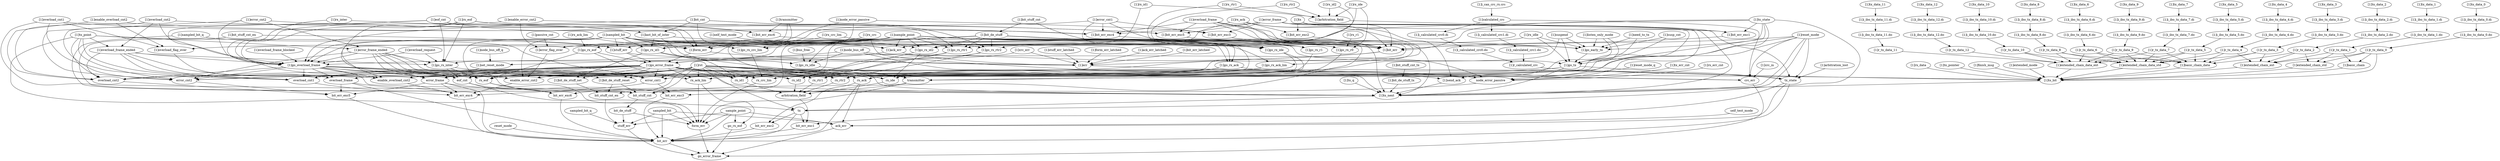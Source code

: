 strict digraph "" {
	rx_eof	 [complexity=26,
		importance=0.016766539336,
		rank=0.00064486689754];
	form_err	 [complexity=7,
		importance=0.00566794568782,
		rank=0.000809706526832];
	rx_eof -> form_err;
	bit_err_exc6	 [complexity=22,
		importance=0.0147061983273,
		rank=0.000668463560331];
	rx_eof -> bit_err_exc6;
	"[1]i_calculated_crc1.di"	 [complexity=56,
		importance=1.17245333104,
		rank=0.0209366666257];
	"[1]i_calculated_crc1.do"	 [complexity=40,
		importance=0.14630031273,
		rank=0.00365750781826];
	"[1]i_calculated_crc1.di" -> "[1]i_calculated_crc1.do";
	"[1]go_rx_ack"	 [complexity=26,
		importance=0.0189234748656,
		rank=0.000727825956368];
	rx_crc_lim	 [complexity=21,
		importance=0.00771065817894,
		rank=0.000367174198997];
	"[1]go_rx_ack" -> rx_crc_lim;
	crc_err	 [complexity=7,
		importance=0.00605852768152,
		rank=0.000865503954503];
	"[1]go_rx_ack" -> crc_err;
	"[1]bit_de_stuff_reset"	 [complexity=16,
		importance=0.0502115961368,
		rank=0.00313822475855];
	"[1]go_rx_ack" -> "[1]bit_de_stuff_reset";
	rx_ack	 [complexity=25,
		importance=0.0170895898822,
		rank=0.000683583595286];
	"[1]go_rx_ack" -> rx_ack;
	"[1]bit_err_exc4"	 [complexity=50,
		importance=0.0319357772952,
		rank=0.000638715545905];
	"[1]bit_err"	 [complexity=35,
		importance=0.029585834135,
		rank=0.000845309546714];
	"[1]bit_err_exc4" -> "[1]bit_err";
	"[1]bus_free"	 [complexity=36,
		importance=0.022640153146,
		rank=0.000628893142944];
	"[1]go_rx_idle"	 [complexity=30,
		importance=0.0196306220199,
		rank=0.00065435406733];
	"[1]bus_free" -> "[1]go_rx_idle";
	"[1]bit_err_exc6"	 [complexity=50,
		importance=0.0316180951618,
		rank=0.000632361903237];
	"[1]bit_err_exc6" -> "[1]bit_err";
	"[1]bit_err_exc1"	 [complexity=50,
		importance=0.0323036389731,
		rank=0.000646072779462];
	"[1]bit_err_exc1" -> "[1]bit_err";
	"[1]bit_err_exc2"	 [complexity=50,
		importance=0.0320029713893,
		rank=0.000640059427785];
	"[1]bit_err_exc2" -> "[1]bit_err";
	"[1]bit_err_exc3"	 [complexity=50,
		importance=0.0314889928517,
		rank=0.000629779857035];
	"[1]bit_err_exc3" -> "[1]bit_err";
	"[1]overload_cnt1"	 [complexity=57,
		importance=0.0342425131791,
		rank=0.000600745845248];
	"[1]overload_cnt1" -> "[1]bit_err_exc4";
	"[1]tx_next"	 [complexity=29,
		importance=0.0463326436258,
		rank=0.00159767736641];
	"[1]overload_cnt1" -> "[1]tx_next";
	"[1]overload_flag_over"	 [complexity=32,
		importance=0.0200527277089,
		rank=0.000626647740903];
	"[1]overload_cnt1" -> "[1]overload_flag_over";
	overload_cnt1	 [complexity=29,
		importance=0.0173306163445,
		rank=0.000597607460157];
	"[1]overload_cnt1" -> overload_cnt1;
	"[1]overload_cnt2"	 [complexity=55,
		importance=0.0344510563089,
		rank=0.000626382841979];
	"[1]go_overload_frame"	 [complexity=30,
		importance=0.0385272508478,
		rank=0.00128424169493];
	"[1]overload_cnt2" -> "[1]go_overload_frame";
	"[1]overload_frame_ended"	 [complexity=48,
		importance=0.0404897751938,
		rank=0.000843536983205];
	"[1]overload_cnt2" -> "[1]overload_frame_ended";
	"[1]bit_err_exc5"	 [complexity=50,
		importance=0.0318642588431,
		rank=0.000637285176861];
	"[1]overload_cnt2" -> "[1]bit_err_exc5";
	overload_cnt2	 [complexity=27,
		importance=0.0175391594743,
		rank=0.000649598499048];
	"[1]overload_cnt2" -> overload_cnt2;
	rx_crc_lim -> form_err;
	"[1]rx_crc"	 [complexity=36,
		importance=0.490449256656,
		rank=0.0136235904627];
	"[1]go_rx_crc_lim"	 [complexity=22,
		importance=0.00960876524255,
		rank=0.00043676205648];
	"[1]rx_crc" -> "[1]go_rx_crc_lim";
	"[1]tx_bit"	 [complexity=34,
		importance=0.0697568643743,
		rank=0.0020516724816];
	"[1]rx_crc" -> "[1]tx_bit";
	bit_stuff_cnt_en	 [complexity=13,
		importance=0.00769323214412,
		rank=0.000591787088009];
	stuff_err	 [complexity=7,
		importance=0.00517755341748,
		rank=0.000739650488211];
	bit_stuff_cnt_en -> stuff_err;
	"[1]i_can_crc_rx.crc"	 [complexity=56,
		importance=1.18281260467,
		rank=0.0211216536549];
	"[1]calculated_crc"	 [complexity=56,
		importance=1.17528590037,
		rank=0.0209872482208];
	"[1]i_can_crc_rx.crc" -> "[1]calculated_crc";
	"[1]go_overload_frame" -> rx_eof;
	enable_overload_cnt2	 [complexity=29,
		importance=0.0180191341954,
		rank=0.000621349455015];
	"[1]go_overload_frame" -> enable_overload_cnt2;
	eof_cnt	 [complexity=26,
		importance=0.0170010209061,
		rank=0.000653885419467];
	"[1]go_overload_frame" -> eof_cnt;
	error_cnt1	 [complexity=29,
		importance=0.0170812967775,
		rank=0.000589010233705];
	"[1]go_overload_frame" -> error_cnt1;
	"[1]go_overload_frame" -> "[1]tx_next";
	error_cnt2	 [complexity=27,
		importance=0.0172391960342,
		rank=0.000638488742008];
	"[1]go_overload_frame" -> error_cnt2;
	overload_frame	 [complexity=27,
		importance=0.0168044523498,
		rank=0.000622387124067];
	"[1]go_overload_frame" -> overload_frame;
	enable_error_cnt2	 [complexity=29,
		importance=0.0171421655942,
		rank=0.000591109158421];
	"[1]go_overload_frame" -> enable_error_cnt2;
	error_frame	 [complexity=27,
		importance=0.0169118968346,
		rank=0.000626366549428];
	"[1]go_overload_frame" -> error_frame;
	"[1]go_overload_frame" -> "[1]bit_de_stuff_reset";
	"[1]go_overload_frame" -> overload_cnt2;
	"[1]go_overload_frame" -> overload_cnt1;
	"[1]tx_data_5"	 [complexity=62,
		importance=0.651972157937,
		rank=0.0105156799667];
	"[1]i_ibo_tx_data_5.di"	 [complexity=62,
		importance=0.65039369434,
		rank=0.0104902208765];
	"[1]tx_data_5" -> "[1]i_ibo_tx_data_5.di";
	"[1]bit_de_stuff_set"	 [complexity=14,
		importance=0.0170452754899,
		rank=0.00121751967785];
	"[1]bit_de_stuff_set" -> bit_stuff_cnt_en;
	"[1]tx_data_7"	 [complexity=62,
		importance=0.651972157937,
		rank=0.0105156799667];
	"[1]i_ibo_tx_data_7.di"	 [complexity=62,
		importance=0.65039369434,
		rank=0.0104902208765];
	"[1]tx_data_7" -> "[1]i_ibo_tx_data_7.di";
	"[1]rx_ack_lim"	 [complexity=49,
		importance=0.0246181718323,
		rank=0.000502411670047];
	"[1]form_err"	 [complexity=35,
		importance=0.0225798425224,
		rank=0.000645138357783];
	"[1]rx_ack_lim" -> "[1]form_err";
	"[1]go_rx_eof"	 [complexity=35,
		importance=0.0218612926935,
		rank=0.000624608362671];
	"[1]rx_ack_lim" -> "[1]go_rx_eof";
	"[1]tx_data_1"	 [complexity=57,
		importance=0.6228865104,
		rank=0.0109278335158];
	"[1]i_ibo_tx_data_1.di"	 [complexity=57,
		importance=0.621308046803,
		rank=0.010900141172];
	"[1]tx_data_1" -> "[1]i_ibo_tx_data_1.di";
	"[1]tx_data_0"	 [complexity=57,
		importance=0.6228865104,
		rank=0.0109278335158];
	"[1]i_ibo_tx_data_0.di"	 [complexity=57,
		importance=0.621308046803,
		rank=0.010900141172];
	"[1]tx_data_0" -> "[1]i_ibo_tx_data_0.di";
	tx	 [complexity=26,
		importance=0.0268182077358,
		rank=0.0010314695283];
	bit_err	 [complexity=7,
		importance=0.0126739373004,
		rank=0.00181056247149];
	tx -> bit_err;
	bit_err_exc2	 [complexity=22,
		importance=0.0150910745547,
		rank=0.000685957934304];
	tx -> bit_err_exc2;
	bit_err_exc1	 [complexity=22,
		importance=0.0153917421385,
		rank=0.00069962464266];
	tx -> bit_err_exc1;
	"[1]tx_data_2"	 [complexity=62,
		importance=0.651972157937,
		rank=0.0105156799667];
	"[1]i_ibo_tx_data_2.di"	 [complexity=62,
		importance=0.65039369434,
		rank=0.0104902208765];
	"[1]tx_data_2" -> "[1]i_ibo_tx_data_2.di";
	reset_mode	 [complexity=22,
		importance=0.0142524008968,
		rank=0.0006478364044];
	reset_mode -> bit_err;
	"[1]tx_data_9"	 [complexity=62,
		importance=0.651972157937,
		rank=0.0105156799667];
	"[1]i_ibo_tx_data_9.di"	 [complexity=62,
		importance=0.65039369434,
		rank=0.0104902208765];
	"[1]tx_data_9" -> "[1]i_ibo_tx_data_9.di";
	"[1]tx_data_8"	 [complexity=62,
		importance=0.651972157937,
		rank=0.0105156799667];
	"[1]i_ibo_tx_data_8.di"	 [complexity=62,
		importance=0.65039369434,
		rank=0.0104902208765];
	"[1]tx_data_8" -> "[1]i_ibo_tx_data_8.di";
	"[1]go_rx_crc_lim" -> rx_crc_lim;
	"[1]bit_cnt"	 [complexity=48,
		importance=0.0430333148692,
		rank=0.000896527393108];
	"[1]bit_cnt" -> "[1]go_overload_frame";
	"[1]bit_cnt" -> "[1]go_rx_crc_lim";
	"[1]go_rx_rtr2"	 [complexity=34,
		importance=0.0432928990616,
		rank=0.00127332056063];
	"[1]bit_cnt" -> "[1]go_rx_rtr2";
	"[1]go_rx_rtr1"	 [complexity=33,
		importance=0.0228359565063,
		rank=0.000691998682008];
	"[1]bit_cnt" -> "[1]go_rx_rtr1";
	"[1]last_bit_of_inter"	 [complexity=35,
		importance=0.0213481997928,
		rank=0.000609948565508];
	"[1]bit_cnt" -> "[1]last_bit_of_inter";
	go_error_frame	 [complexity=0,
		importance=0.0031896370012,
		rank=0.0];
	stuff_err -> go_error_frame;
	transmitter	 [complexity=26,
		importance=0.0173815626705,
		rank=0.000668521641171];
	"[1]go_rx_idle" -> transmitter;
	"[1]extended_chain_std"	 [complexity=37,
		importance=0.0724842073578,
		rank=0.00195903263129];
	"[1]extended_chain_std" -> "[1]tx_bit";
	rx_id2	 [complexity=32,
		importance=0.0206630998886,
		rank=0.000645721871519];
	arbitration_field	 [complexity=26,
		importance=0.0181969363096,
		rank=0.000699882165754];
	rx_id2 -> arbitration_field;
	"[1]basic_chain_data"	 [complexity=37,
		importance=0.0752813749916,
		rank=0.00203463175653];
	"[1]basic_chain_data" -> "[1]tx_bit";
	"[1]tx_data_11"	 [complexity=62,
		importance=0.669729369531,
		rank=0.0108020866053];
	"[1]i_ibo_tx_data_11.di"	 [complexity=62,
		importance=0.668150905935,
		rank=0.0107766275151];
	"[1]tx_data_11" -> "[1]i_ibo_tx_data_11.di";
	"[1]tx_data_10"	 [complexity=62,
		importance=0.669729369531,
		rank=0.0108020866053];
	"[1]i_ibo_tx_data_10.di"	 [complexity=62,
		importance=0.668150905935,
		rank=0.0107766275151];
	"[1]tx_data_10" -> "[1]i_ibo_tx_data_10.di";
	"[1]tx_data_12"	 [complexity=62,
		importance=0.669729369531,
		rank=0.0108020866053];
	"[1]i_ibo_tx_data_12.di"	 [complexity=62,
		importance=0.668150905935,
		rank=0.0107766275151];
	"[1]tx_data_12" -> "[1]i_ibo_tx_data_12.di";
	"[1]rx_ack"	 [complexity=53,
		importance=0.0340014867167,
		rank=0.000641537485221];
	"[1]rx_ack" -> "[1]bit_err_exc2";
	"[1]ack_err"	 [complexity=35,
		importance=0.0227012523118,
		rank=0.000648607208909];
	"[1]rx_ack" -> "[1]ack_err";
	"[1]rx_ack" -> "[1]bit_err";
	"[1]send_ack"	 [complexity=30,
		importance=0.0981642240452,
		rank=0.00327214080151];
	"[1]rx_ack" -> "[1]send_ack";
	"[1]go_rx_ack_lim"	 [complexity=27,
		importance=0.0358939862018,
		rank=0.00132940689636];
	"[1]rx_ack" -> "[1]go_rx_ack_lim";
	go_rx_eof	 [complexity=7,
		importance=0.00494939585891,
		rank=0.000707056551274];
	go_rx_eof -> go_error_frame;
	"[1]rx_crc_lim"	 [complexity=49,
		importance=0.0246225550135,
		rank=0.000502501122725];
	"[1]rx_crc_lim" -> "[1]go_rx_ack";
	"[1]rx_crc_lim" -> "[1]form_err";
	"[1]i_ibo_tx_data_4.di"	 [complexity=62,
		importance=0.65039369434,
		rank=0.0104902208765];
	"[1]i_ibo_tx_data_4.do"	 [complexity=46,
		importance=0.0810032509726,
		rank=0.00176094023853];
	"[1]i_ibo_tx_data_4.di" -> "[1]i_ibo_tx_data_4.do";
	"[1]go_rx_rtr2" -> rx_id2;
	rx_rtr2	 [complexity=32,
		importance=0.0207764633051,
		rank=0.000649264478285];
	"[1]go_rx_rtr2" -> rx_rtr2;
	"[1]ack_err_latched"	 [complexity=45,
		importance=0.107419433644,
		rank=0.00238709852541];
	"[1]err"	 [complexity=35,
		importance=0.105379675946,
		rank=0.00301084788417];
	"[1]ack_err_latched" -> "[1]err";
	"[1]i_ibo_tx_data_6.di"	 [complexity=62,
		importance=0.65039369434,
		rank=0.0104902208765];
	"[1]i_ibo_tx_data_6.do"	 [complexity=46,
		importance=0.0810032509726,
		rank=0.00176094023853];
	"[1]i_ibo_tx_data_6.di" -> "[1]i_ibo_tx_data_6.do";
	"[1]rx_err_cnt"	 [complexity=35,
		importance=0.0712677125588,
		rank=0.00203622035882];
	node_error_passive	 [complexity=26,
		importance=0.0190374289145,
		rank=0.000732208804402];
	"[1]rx_err_cnt" -> node_error_passive;
	"[1]sampled_bit"	 [complexity=50,
		importance=0.0311642977314,
		rank=0.000623285954627];
	"[1]sampled_bit" -> "[1]go_overload_frame";
	"[1]sampled_bit" -> "[1]go_rx_idle";
	"[1]stuff_err"	 [complexity=35,
		importance=0.022089450252,
		rank=0.000631127150058];
	"[1]sampled_bit" -> "[1]stuff_err";
	"[1]sampled_bit" -> enable_overload_cnt2;
	bit_stuff_cnt	 [complexity=15,
		importance=0.0121083725764,
		rank=0.000807224838423];
	"[1]sampled_bit" -> bit_stuff_cnt;
	"[1]go_rx_id1"	 [complexity=30,
		importance=0.0193918296528,
		rank=0.000646394321759];
	"[1]sampled_bit" -> "[1]go_rx_id1";
	"[1]sampled_bit" -> "[1]form_err";
	"[1]go_early_tx"	 [complexity=36,
		importance=0.0440083974974,
		rank=0.00122245548604];
	"[1]sampled_bit" -> "[1]go_early_tx";
	"[1]sampled_bit" -> "[1]ack_err";
	"[1]go_rx_id2"	 [complexity=33,
		importance=0.0225434848833,
		rank=0.000683135905555];
	"[1]sampled_bit" -> "[1]go_rx_id2";
	"[1]sampled_bit" -> "[1]bit_err";
	"[1]sampled_bit" -> enable_error_cnt2;
	"[1]go_rx_r0"	 [complexity=35,
		importance=0.0440909168729,
		rank=0.00125974048208];
	"[1]sampled_bit" -> "[1]go_rx_r0";
	"[1]sample_point"	 [complexity=50,
		importance=0.0311642977314,
		rank=0.000623285954627];
	"[1]sample_point" -> "[1]go_rx_ack";
	"[1]sample_point" -> "[1]go_overload_frame";
	"[1]sample_point" -> "[1]go_rx_crc_lim";
	"[1]sample_point" -> "[1]go_rx_idle";
	"[1]sample_point" -> "[1]go_rx_rtr2";
	"[1]go_tx"	 [complexity=27,
		importance=0.0396188946474,
		rank=0.00146736646842];
	"[1]sample_point" -> "[1]go_tx";
	"[1]go_rx_inter"	 [complexity=29,
		importance=0.0362687873037,
		rank=0.00125064783806];
	"[1]sample_point" -> "[1]go_rx_inter";
	"[1]sample_point" -> "[1]stuff_err";
	"[1]sample_point" -> "[1]go_rx_rtr1";
	"[1]error_flag_over"	 [complexity=32,
		importance=0.0198648267475,
		rank=0.000620775835861];
	"[1]sample_point" -> "[1]error_flag_over";
	"[1]sample_point" -> bit_stuff_cnt;
	"[1]sample_point" -> eof_cnt;
	"[1]go_rx_ide"	 [complexity=34,
		importance=0.0435747982819,
		rank=0.00128161171417];
	"[1]sample_point" -> "[1]go_rx_ide";
	"[1]sample_point" -> "[1]go_rx_id1";
	"[1]sample_point" -> "[1]form_err";
	"[1]sample_point" -> "[1]go_early_tx";
	"[1]sample_point" -> "[1]ack_err";
	"[1]sample_point" -> "[1]go_rx_id2";
	"[1]sample_point" -> "[1]bit_err";
	"[1]sample_point" -> "[1]overload_flag_over";
	"[1]sample_point" -> "[1]go_rx_r0";
	"[1]go_rx_r1"	 [complexity=34,
		importance=0.0434404914962,
		rank=0.0012776615146];
	"[1]sample_point" -> "[1]go_rx_r1";
	"[1]sample_point" -> "[1]go_rx_ack_lim";
	"[1]sample_point" -> "[1]go_rx_eof";
	transmitter -> form_err;
	transmitter -> bit_err_exc6;
	"[1]i_ibo_tx_data_3.do"	 [complexity=46,
		importance=0.0810032509726,
		rank=0.00176094023853];
	"[1]r_tx_data_3"	 [complexity=46,
		importance=0.0782409735423,
		rank=0.00170089072918];
	"[1]i_ibo_tx_data_3.do" -> "[1]r_tx_data_3";
	"[1]r_tx_data_4"	 [complexity=46,
		importance=0.0782409735423,
		rank=0.00170089072918];
	"[1]i_ibo_tx_data_4.do" -> "[1]r_tx_data_4";
	"[1]go_tx" -> transmitter;
	tx_state	 [complexity=26,
		importance=0.0177889919148,
		rank=0.000684191996725];
	"[1]go_tx" -> tx_state;
	"[1]go_tx" -> "[1]tx_next";
	"[1]go_rx_inter" -> rx_eof;
	"[1]go_rx_inter" -> tx_state;
	"[1]go_rx_inter" -> eof_cnt;
	"[1]stuff_err" -> "[1]err";
	"[1]go_error_frame"	 [complexity=28,
		importance=0.0201015338358,
		rank=0.000717911922706];
	"[1]stuff_err" -> "[1]go_error_frame";
	"[1]tx_q"	 [complexity=34,
		importance=0.0499536628451,
		rank=0.0014692253778];
	"[1]tx_q" -> "[1]tx_next";
	rx_id1	 [complexity=32,
		importance=0.0205578603615,
		rank=0.000642433136296];
	"[1]go_rx_rtr1" -> rx_id1;
	rx_rtr1	 [complexity=32,
		importance=0.0208093195176,
		rank=0.000650291234925];
	"[1]go_rx_rtr1" -> rx_rtr1;
	"[1]r_tx_data_4" -> "[1]basic_chain_data";
	"[1]extended_chain_data_std"	 [complexity=37,
		importance=0.0755280029304,
		rank=0.0020412973765];
	"[1]r_tx_data_4" -> "[1]extended_chain_data_std";
	"[1]extended_chain_ext"	 [complexity=37,
		importance=0.0734707191131,
		rank=0.00198569511116];
	"[1]r_tx_data_4" -> "[1]extended_chain_ext";
	bit_de_stuff	 [complexity=13,
		importance=0.00724263731775,
		rank=0.000557125947519];
	bit_de_stuff -> stuff_err;
	bit_de_stuff -> form_err;
	"[1]finish_msg"	 [complexity=36,
		importance=0.350978986454,
		rank=0.00974941629038];
	"[1]finish_msg" -> "[1]tx_bit";
	"[1]error_flag_over" -> enable_error_cnt2;
	ack_err	 [complexity=7,
		importance=0.00578935547725,
		rank=0.000827050782464];
	tx_state -> ack_err;
	tx_state -> bit_err;
	tx_state -> bit_err_exc1;
	"[1]i_ibo_tx_data_0.do"	 [complexity=41,
		importance=0.0774168714656,
		rank=0.00188821637721];
	"[1]r_tx_data_0"	 [complexity=41,
		importance=0.0748518894707,
		rank=0.00182565584075];
	"[1]i_ibo_tx_data_0.do" -> "[1]r_tx_data_0";
	"[1]extended_mode"	 [complexity=35,
		importance=0.699147107339,
		rank=0.0199756316383];
	"[1]extended_mode" -> "[1]tx_bit";
	"[1]i_ibo_tx_data_0.di" -> "[1]i_ibo_tx_data_0.do";
	"[1]calculated_crc" -> "[1]i_calculated_crc1.di";
	"[1]i_calculated_crc0.di"	 [complexity=56,
		importance=1.17245333104,
		rank=0.0209366666257];
	"[1]calculated_crc" -> "[1]i_calculated_crc0.di";
	"[1]calculated_crc" -> crc_err;
	"[1]bit_err_latched"	 [complexity=45,
		importance=0.107752803593,
		rank=0.00239450674652];
	"[1]bit_err_latched" -> "[1]err";
	"[1]r_tx_data_7"	 [complexity=46,
		importance=0.0782409735423,
		rank=0.00170089072918];
	"[1]r_tx_data_7" -> "[1]basic_chain_data";
	"[1]extended_chain_data_ext"	 [complexity=37,
		importance=0.0775010264409,
		rank=0.00209462233624];
	"[1]r_tx_data_7" -> "[1]extended_chain_data_ext";
	"[1]r_tx_data_7" -> "[1]extended_chain_data_std";
	rx_id1 -> arbitration_field;
	"[1]rst"	 [complexity=28,
		importance=0.0523141541001,
		rank=0.00186836264643];
	"[1]rst" -> rx_eof;
	"[1]rst" -> rx_crc_lim;
	"[1]rst" -> bit_stuff_cnt_en;
	"[1]rst" -> tx;
	"[1]rst" -> rx_id2;
	"[1]rst" -> transmitter;
	"[1]rst" -> tx_state;
	"[1]rst" -> rx_id1;
	"[1]rst" -> enable_overload_cnt2;
	"[1]rst" -> bit_stuff_cnt;
	"[1]rst" -> eof_cnt;
	"[1]rst" -> error_cnt1;
	rx_ack_lim	 [complexity=21,
		importance=0.00770627499775,
		rank=0.000366965476084];
	"[1]rst" -> rx_ack_lim;
	rx_ide	 [complexity=32,
		importance=0.0209569852361,
		rank=0.000654905788629];
	"[1]rst" -> rx_ide;
	"[1]rst" -> crc_err;
	"[1]rst" -> error_cnt2;
	"[1]rst" -> rx_rtr2;
	"[1]rst" -> overload_frame;
	"[1]rst" -> enable_error_cnt2;
	"[1]rst" -> rx_rtr1;
	"[1]rst" -> error_frame;
	"[1]rst" -> node_error_passive;
	"[1]rst" -> rx_ack;
	"[1]rst" -> overload_cnt2;
	"[1]rst" -> overload_cnt1;
	"[1]i_ibo_tx_data_7.do"	 [complexity=46,
		importance=0.0810032509726,
		rank=0.00176094023853];
	"[1]i_ibo_tx_data_7.di" -> "[1]i_ibo_tx_data_7.do";
	"[1]i_ibo_tx_data_7.do" -> "[1]r_tx_data_7";
	"[1]extended_chain_data_ext" -> "[1]tx_bit";
	"[1]i_ibo_tx_data_5.do"	 [complexity=46,
		importance=0.0810032509726,
		rank=0.00176094023853];
	"[1]i_ibo_tx_data_5.di" -> "[1]i_ibo_tx_data_5.do";
	"[1]i_ibo_tx_data_10.do"	 [complexity=46,
		importance=0.0832229024219,
		rank=0.00180919353091];
	"[1]r_tx_data_10"	 [complexity=46,
		importance=0.0804606249916,
		rank=0.00174914402156];
	"[1]i_ibo_tx_data_10.do" -> "[1]r_tx_data_10";
	"[1]i_ibo_tx_data_10.di" -> "[1]i_ibo_tx_data_10.do";
	"[1]r_tx_data_5"	 [complexity=46,
		importance=0.0782409735423,
		rank=0.00170089072918];
	"[1]i_ibo_tx_data_5.do" -> "[1]r_tx_data_5";
	arbitration_field -> bit_err_exc1;
	"[1]node_bus_off_q"	 [complexity=33,
		importance=0.0373822076598,
		rank=0.00113279417151];
	"[1]set_reset_mode"	 [complexity=30,
		importance=0.0357048202647,
		rank=0.00119016067549];
	"[1]node_bus_off_q" -> "[1]set_reset_mode";
	bit_err_exc4	 [complexity=22,
		importance=0.0150238804607,
		rank=0.000682903657304];
	enable_overload_cnt2 -> bit_err_exc4;
	"[1]tx_point"	 [complexity=51,
		importance=0.0420682387902,
		rank=0.000824867427259];
	"[1]tx_point" -> tx;
	"[1]tx_point" -> error_cnt1;
	"[1]tx_point" -> "[1]overload_frame_ended";
	"[1]tx_point" -> error_cnt2;
	"[1]tx_point" -> overload_cnt2;
	"[1]tx_point" -> overload_cnt1;
	"[1]error_frame_ended"	 [complexity=48,
		importance=0.0404522740754,
		rank=0.000842755709903];
	"[1]tx_point" -> "[1]error_frame_ended";
	bit_stuff_cnt -> bit_de_stuff;
	sampled_bit	 [complexity=22,
		importance=0.0142524008968,
		rank=0.0006478364044];
	sampled_bit -> stuff_err;
	sampled_bit -> form_err;
	sampled_bit -> ack_err;
	sampled_bit -> bit_err;
	eof_cnt -> form_err;
	eof_cnt -> bit_err_exc6;
	sampled_bit_q	 [complexity=13,
		importance=0.00675601701384,
		rank=0.00051969361645];
	sampled_bit_q -> stuff_err;
	"[1]tx_data_4"	 [complexity=62,
		importance=0.651972157937,
		rank=0.0105156799667];
	"[1]tx_data_4" -> "[1]i_ibo_tx_data_4.di";
	"[1]go_rx_ide" -> rx_ide;
	"[1]go_rx_ide" -> rx_rtr1;
	"[1]i_ibo_tx_data_8.do"	 [complexity=46,
		importance=0.0810032509726,
		rank=0.00176094023853];
	"[1]r_tx_data_8"	 [complexity=46,
		importance=0.0782409735423,
		rank=0.00170089072918];
	"[1]i_ibo_tx_data_8.do" -> "[1]r_tx_data_8";
	"[1]r_tx_data_6"	 [complexity=46,
		importance=0.0782409735423,
		rank=0.00170089072918];
	"[1]i_ibo_tx_data_6.do" -> "[1]r_tx_data_6";
	"[1]i_ibo_tx_data_8.di" -> "[1]i_ibo_tx_data_8.do";
	"[1]go_rx_id1" -> "[1]bit_de_stuff_set";
	"[1]go_rx_id1" -> transmitter;
	"[1]go_rx_id1" -> rx_id1;
	"[1]crc_in"	 [complexity=11,
		importance=0.00841048953239,
		rank=0.00076458995749];
	"[1]crc_in" -> crc_err;
	bit_err_exc3	 [complexity=22,
		importance=0.0145770960172,
		rank=0.000662595273508];
	error_cnt1 -> bit_err_exc3;
	error_cnt1 -> bit_err_exc4;
	"[1]i_calculated_crc0.do"	 [complexity=40,
		importance=0.14630031273,
		rank=0.00365750781826];
	"[1]i_calculated_crc0.di" -> "[1]i_calculated_crc0.do";
	"[1]susp_cnt"	 [complexity=46,
		importance=0.0476095488835,
		rank=0.00103499019312];
	"[1]susp_cnt" -> "[1]go_tx";
	"[1]susp_cnt" -> "[1]go_early_tx";
	"[1]r_calculated_crc"	 [complexity=40,
		importance=0.143696611406,
		rank=0.00359241528514];
	"[1]i_calculated_crc0.do" -> "[1]r_calculated_crc";
	"[1]extended_chain_data_std" -> "[1]tx_bit";
	"[1]transmitter"	 [complexity=54,
		importance=0.034293459505,
		rank=0.000635064064908];
	"[1]transmitter" -> "[1]bit_err_exc6";
	"[1]transmitter" -> "[1]go_overload_frame";
	"[1]transmitter" -> "[1]form_err";
	"[1]i_ibo_tx_data_1.do"	 [complexity=41,
		importance=0.0774168714656,
		rank=0.00188821637721];
	"[1]r_tx_data_1"	 [complexity=41,
		importance=0.0748518894707,
		rank=0.00182565584075];
	"[1]i_ibo_tx_data_1.do" -> "[1]r_tx_data_1";
	form_err -> go_error_frame;
	"[1]tx_data_6"	 [complexity=62,
		importance=0.651972157937,
		rank=0.0105156799667];
	"[1]tx_data_6" -> "[1]i_ibo_tx_data_6.di";
	"[1]r_tx_data_12"	 [complexity=46,
		importance=0.0804606249916,
		rank=0.00174914402156];
	"[1]r_tx_data_12" -> "[1]extended_chain_data_ext";
	"[1]i_ibo_tx_data_11.do"	 [complexity=46,
		importance=0.0832229024219,
		rank=0.00180919353091];
	"[1]r_tx_data_11"	 [complexity=46,
		importance=0.0804606249916,
		rank=0.00174914402156];
	"[1]i_ibo_tx_data_11.do" -> "[1]r_tx_data_11";
	"[1]r_tx_data_10" -> "[1]extended_chain_data_ext";
	"[1]r_tx_data_10" -> "[1]extended_chain_data_std";
	"[1]r_tx_data_11" -> "[1]extended_chain_data_ext";
	"[1]last_bit_of_inter" -> "[1]go_rx_idle";
	"[1]last_bit_of_inter" -> "[1]go_rx_id1";
	"[1]last_bit_of_inter" -> "[1]go_early_tx";
	"[1]tx_data_3"	 [complexity=62,
		importance=0.651972157937,
		rank=0.0105156799667];
	"[1]i_ibo_tx_data_3.di"	 [complexity=62,
		importance=0.65039369434,
		rank=0.0104902208765];
	"[1]tx_data_3" -> "[1]i_ibo_tx_data_3.di";
	"[1]i_ibo_tx_data_1.di" -> "[1]i_ibo_tx_data_1.do";
	"[1]overload_frame_ended" -> "[1]go_overload_frame";
	"[1]overload_frame_ended" -> "[1]go_rx_inter";
	"[1]overload_frame_ended" -> enable_overload_cnt2;
	"[1]overload_frame_ended" -> overload_frame;
	"[1]overload_frame_ended" -> overload_cnt2;
	"[1]overload_frame_ended" -> overload_cnt1;
	"[1]tx_next" -> tx;
	bit_err_exc3 -> bit_err;
	"[1]form_err" -> "[1]err";
	"[1]form_err" -> "[1]go_error_frame";
	"[1]error_frame"	 [complexity=55,
		importance=0.0338237936691,
		rank=0.000614978066712];
	"[1]error_frame" -> "[1]bit_err_exc4";
	"[1]error_frame" -> "[1]bit_err_exc3";
	"[1]error_frame" -> tx_state;
	"[1]error_frame" -> error_cnt1;
	"[1]error_frame" -> "[1]tx_next";
	"[1]error_frame" -> "[1]bit_err";
	"[1]error_frame" -> enable_error_cnt2;
	"[1]error_frame" -> "[1]bit_err_exc5";
	"[1]listen_only_mode"	 [complexity=46,
		importance=0.0455868610938,
		rank=0.00099101871943];
	"[1]listen_only_mode" -> "[1]go_tx";
	"[1]listen_only_mode" -> "[1]go_early_tx";
	"[1]listen_only_mode" -> "[1]send_ack";
	"[1]bit_stuff_cnt_tx"	 [complexity=36,
		importance=0.0590094511346,
		rank=0.00163915142041];
	"[1]bit_de_stuff_tx"	 [complexity=34,
		importance=0.0489200894827,
		rank=0.00143882616126];
	"[1]bit_stuff_cnt_tx" -> "[1]bit_de_stuff_tx";
	"[1]rx_data"	 [complexity=36,
		importance=0.699864840305,
		rank=0.0194406900085];
	"[1]rx_data" -> "[1]tx_bit";
	"[1]node_error_passive"	 [complexity=54,
		importance=0.035949325749,
		rank=0.000665728254612];
	"[1]node_error_passive" -> "[1]bit_err_exc3";
	"[1]node_error_passive" -> "[1]error_flag_over";
	"[1]node_error_passive" -> "[1]tx_next";
	"[1]arbitration_lost"	 [complexity=30,
		importance=0.0386467256253,
		rank=0.00128822418751];
	"[1]arbitration_lost" -> tx_state;
	"[1]i_ibo_tx_data_11.di" -> "[1]i_ibo_tx_data_11.do";
	"[1]i_ibo_tx_data_12.do"	 [complexity=46,
		importance=0.0832229024219,
		rank=0.00180919353091];
	"[1]i_ibo_tx_data_12.di" -> "[1]i_ibo_tx_data_12.do";
	"[1]err" -> "[1]send_ack";
	self_test_mode	 [complexity=13,
		importance=0.00736781907361,
		rank=0.000566755313355];
	self_test_mode -> ack_err;
	"[1]rx_inter"	 [complexity=48,
		importance=0.0406970398646,
		rank=0.00084785499718];
	"[1]rx_inter" -> "[1]go_overload_frame";
	"[1]rx_inter" -> "[1]last_bit_of_inter";
	rx_ack_lim -> go_rx_eof;
	rx_ack_lim -> form_err;
	rx_ide -> arbitration_field;
	"[1]go_early_tx" -> "[1]go_tx";
	ack_err -> go_error_frame;
	"[1]rx_idle"	 [complexity=35,
		importance=0.0212524748649,
		rank=0.000607213567568];
	"[1]rx_idle" -> "[1]go_tx";
	"[1]rx_idle" -> "[1]go_rx_id1";
	"[1]rx_idle" -> "[1]go_early_tx";
	"[1]set_reset_mode" -> error_frame;
	"[1]reset_mode_q"	 [complexity=33,
		importance=0.020634855195,
		rank=0.000625298642272];
	"[1]reset_mode_q" -> node_error_passive;
	"[1]ack_err" -> "[1]err";
	"[1]ack_err" -> "[1]go_error_frame";
	"[1]reset_mode"	 [complexity=50,
		importance=0.0311642977314,
		rank=0.000623285954627];
	"[1]reset_mode" -> tx;
	"[1]reset_mode" -> transmitter;
	"[1]reset_mode" -> tx_state;
	"[1]reset_mode" -> "[1]tx_next";
	"[1]reset_mode" -> crc_err;
	"[1]reset_mode" -> "[1]bit_err";
	"[1]reset_mode" -> node_error_passive;
	"[1]go_rx_id2" -> rx_id2;
	"[1]go_rx_id2" -> rx_ide;
	"[1]i_ibo_tx_data_9.do"	 [complexity=46,
		importance=0.0810032509726,
		rank=0.00176094023853];
	"[1]r_tx_data_9"	 [complexity=46,
		importance=0.0782409735423,
		rank=0.00170089072918];
	"[1]i_ibo_tx_data_9.do" -> "[1]r_tx_data_9";
	"[1]i_ibo_tx_data_9.di" -> "[1]i_ibo_tx_data_9.do";
	"[1]overload_frame"	 [complexity=55,
		importance=0.0337163491844,
		rank=0.000613024530625];
	"[1]overload_frame" -> "[1]bit_err_exc4";
	"[1]overload_frame" -> enable_overload_cnt2;
	"[1]overload_frame" -> "[1]tx_next";
	"[1]overload_frame" -> "[1]bit_err";
	"[1]overload_frame" -> "[1]bit_err_exc5";
	"[1]overload_frame" -> overload_cnt1;
	sample_point	 [complexity=22,
		importance=0.0142524008968,
		rank=0.0006478364044];
	sample_point -> stuff_err;
	sample_point -> go_rx_eof;
	sample_point -> form_err;
	sample_point -> ack_err;
	sample_point -> bit_err;
	"[1]need_to_tx"	 [complexity=46,
		importance=0.0503188063684,
		rank=0.00109388709496];
	"[1]need_to_tx" -> "[1]go_tx";
	"[1]need_to_tx" -> "[1]go_early_tx";
	crc_err -> go_error_frame;
	"[1]enable_error_cnt2"	 [complexity=57,
		importance=0.0340540624288,
		rank=0.000597439691733];
	"[1]enable_error_cnt2" -> "[1]bit_err_exc4";
	"[1]enable_error_cnt2" -> "[1]error_flag_over";
	"[1]enable_error_cnt2" -> error_cnt2;
	"[1]bit_de_stuff_tx" -> "[1]tx_next";
	"[1]bit_err" -> "[1]err";
	"[1]bit_err" -> "[1]go_error_frame";
	"[1]i_ibo_tx_data_2.do"	 [complexity=46,
		importance=0.0810032509726,
		rank=0.00176094023853];
	"[1]r_tx_data_2"	 [complexity=46,
		importance=0.0782409735423,
		rank=0.00170089072918];
	"[1]i_ibo_tx_data_2.do" -> "[1]r_tx_data_2";
	"[1]node_bus_off"	 [complexity=33,
		importance=0.0401648900579,
		rank=0.00121711788054];
	"[1]node_bus_off" -> "[1]go_rx_idle";
	"[1]node_bus_off" -> "[1]tx_next";
	"[1]node_bus_off" -> "[1]set_reset_mode";
	"[1]node_bus_off" -> node_error_passive;
	"[1]overload_flag_over" -> enable_overload_cnt2;
	"[1]stuff_err_latched"	 [complexity=45,
		importance=0.107325124944,
		rank=0.00238500277653];
	"[1]stuff_err_latched" -> "[1]err";
	"[1]rx_ide"	 [complexity=60,
		importance=0.0378688820707,
		rank=0.000631148034512];
	"[1]rx_ide" -> "[1]go_rx_id2";
	"[1]arbitration_field"	 [complexity=54,
		importance=0.0351088331442,
		rank=0.000650163576744];
	"[1]rx_ide" -> "[1]arbitration_field";
	"[1]rx_ide" -> "[1]go_rx_r0";
	"[1]sampled_bit_q"	 [complexity=41,
		importance=0.0236679138484,
		rank=0.000577266191425];
	"[1]sampled_bit_q" -> "[1]stuff_err";
	"[1]sampled_bit_q" -> bit_stuff_cnt;
	"[1]form_err_latched"	 [complexity=45,
		importance=0.107365990222,
		rank=0.00238591089381];
	"[1]form_err_latched" -> "[1]err";
	"[1]rx_eof"	 [complexity=54,
		importance=0.0336784361706,
		rank=0.0006236747439];
	"[1]rx_eof" -> "[1]bit_err_exc6";
	"[1]rx_eof" -> "[1]go_overload_frame";
	"[1]rx_eof" -> "[1]go_rx_inter";
	"[1]rx_eof" -> eof_cnt;
	"[1]rx_eof" -> "[1]form_err";
	"[1]bit_stuff_cnt_en"	 [complexity=41,
		importance=0.0246051289787,
		rank=0.000600125097041];
	"[1]bit_stuff_cnt_en" -> "[1]stuff_err";
	"[1]bit_stuff_cnt_en" -> bit_stuff_cnt;
	bit_err_exc5	 [complexity=22,
		importance=0.0149523620085,
		rank=0.000679652818567];
	error_cnt2 -> bit_err_exc5;
	"[1]rx_rtr2"	 [complexity=60,
		importance=0.0376883601397,
		rank=0.000628139335661];
	"[1]rx_rtr2" -> "[1]arbitration_field";
	"[1]rx_rtr2" -> "[1]go_rx_r1";
	"[1]r_tx_data_8" -> "[1]basic_chain_data";
	"[1]r_tx_data_8" -> "[1]extended_chain_data_ext";
	"[1]r_tx_data_8" -> "[1]extended_chain_data_std";
	"[1]r_tx_data_9" -> "[1]basic_chain_data";
	"[1]r_tx_data_9" -> "[1]extended_chain_data_ext";
	"[1]r_tx_data_9" -> "[1]extended_chain_data_std";
	"[1]rx_id2"	 [complexity=60,
		importance=0.0375749967232,
		rank=0.000626249945386];
	"[1]rx_id2" -> "[1]go_rx_rtr2";
	"[1]rx_id2" -> "[1]arbitration_field";
	"[1]r_tx_data_5" -> "[1]basic_chain_data";
	"[1]r_tx_data_5" -> "[1]extended_chain_data_ext";
	"[1]r_tx_data_5" -> "[1]extended_chain_data_std";
	"[1]r_tx_data_6" -> "[1]basic_chain_data";
	"[1]r_tx_data_6" -> "[1]extended_chain_data_ext";
	"[1]r_tx_data_6" -> "[1]extended_chain_data_std";
	"[1]rx_id1"	 [complexity=60,
		importance=0.037469757196,
		rank=0.000624495953267];
	"[1]rx_id1" -> "[1]go_rx_rtr1";
	"[1]rx_id1" -> "[1]arbitration_field";
	"[1]r_tx_data_0" -> "[1]extended_chain_std";
	"[1]r_tx_data_0" -> "[1]extended_chain_ext";
	"[1]basic_chain"	 [complexity=37,
		importance=0.0719909514802,
		rank=0.00194570139136];
	"[1]r_tx_data_0" -> "[1]basic_chain";
	"[1]r_tx_data_0" -> "[1]tx_bit";
	"[1]r_tx_data_1" -> "[1]extended_chain_std";
	"[1]r_tx_data_1" -> "[1]extended_chain_ext";
	"[1]r_tx_data_1" -> "[1]basic_chain";
	"[1]r_tx_data_2" -> "[1]extended_chain_std";
	"[1]r_tx_data_2" -> "[1]basic_chain_data";
	"[1]r_tx_data_2" -> "[1]extended_chain_ext";
	"[1]r_tx_data_3" -> "[1]basic_chain_data";
	"[1]r_tx_data_3" -> "[1]extended_chain_data_std";
	"[1]r_tx_data_3" -> "[1]extended_chain_ext";
	"[1]tx"	 [complexity=54,
		importance=0.0437301045703,
		rank=0.000809816751302];
	"[1]tx" -> "[1]bit_err_exc1";
	"[1]tx" -> "[1]bit_err_exc2";
	"[1]tx" -> "[1]bit_err";
	"[1]suspend"	 [complexity=46,
		importance=0.0473212042248,
		rank=0.00102872183097];
	"[1]suspend" -> transmitter;
	"[1]suspend" -> "[1]go_tx";
	"[1]suspend" -> "[1]go_early_tx";
	"[1]tx_err_cnt"	 [complexity=35,
		importance=0.0659238532279,
		rank=0.00188353866365];
	"[1]tx_err_cnt" -> node_error_passive;
	rx_rtr2 -> arbitration_field;
	overload_frame -> bit_err;
	overload_frame -> bit_err_exc4;
	overload_frame -> bit_err_exc5;
	"[1]i_ibo_tx_data_2.di" -> "[1]i_ibo_tx_data_2.do";
	"[1]extended_chain_ext" -> "[1]tx_bit";
	enable_error_cnt2 -> bit_err_exc4;
	"[1]tx_state"	 [complexity=54,
		importance=0.0347008887494,
		rank=0.000642609050915];
	"[1]tx_state" -> "[1]bit_err_exc1";
	"[1]tx_state" -> "[1]go_tx";
	"[1]tx_state" -> "[1]tx_next";
	"[1]tx_state" -> "[1]go_early_tx";
	"[1]tx_state" -> "[1]ack_err";
	"[1]tx_state" -> "[1]bit_err";
	"[1]tx_state" -> "[1]send_ack";
	"[1]rx_rtr1"	 [complexity=60,
		importance=0.0377212163522,
		rank=0.000628686939203];
	"[1]rx_rtr1" -> "[1]go_rx_ide";
	"[1]rx_rtr1" -> "[1]arbitration_field";
	"[1]overload_request"	 [complexity=48,
		importance=0.0401057144441,
		rank=0.000835535717586];
	"[1]overload_request" -> "[1]go_overload_frame";
	"[1]overload_request" -> "[1]go_rx_inter";
	"[1]basic_chain" -> "[1]tx_bit";
	"[1]bit_de_stuff"	 [complexity=41,
		importance=0.0241545341523,
		rank=0.000589134979325];
	"[1]bit_de_stuff" -> "[1]go_rx_ack";
	"[1]bit_de_stuff" -> "[1]go_rx_crc_lim";
	"[1]bit_de_stuff" -> "[1]go_rx_rtr2";
	"[1]bit_de_stuff" -> "[1]stuff_err";
	"[1]bit_de_stuff" -> "[1]go_rx_rtr1";
	"[1]bit_de_stuff" -> "[1]go_rx_ide";
	"[1]bit_de_stuff" -> "[1]form_err";
	"[1]bit_de_stuff" -> "[1]go_rx_id2";
	"[1]bit_de_stuff" -> "[1]go_rx_r0";
	"[1]bit_de_stuff" -> "[1]go_rx_r1";
	rx_rtr1 -> arbitration_field;
	error_frame -> bit_err_exc3;
	error_frame -> bit_err;
	error_frame -> bit_err_exc4;
	error_frame -> bit_err_exc5;
	bit_err -> go_error_frame;
	"[1]rx_r1"	 [complexity=41,
		importance=0.0464634559757,
		rank=0.0011332550238];
	"[1]rx_r1" -> "[1]go_rx_r0";
	"[1]bit_stuff_cnt"	 [complexity=43,
		importance=0.0290202694109,
		rank=0.0006748899863];
	"[1]bit_stuff_cnt" -> bit_stuff_cnt;
	"[1]bit_stuff_cnt" -> "[1]bit_de_stuff";
	"[1]arbitration_field" -> "[1]bit_err_exc1";
	node_error_passive -> bit_err_exc3;
	"[1]passive_cnt"	 [complexity=40,
		importance=0.0254089588446,
		rank=0.000635223971114];
	"[1]passive_cnt" -> "[1]error_flag_over";
	"[1]r_calculated_crc" -> "[1]tx_bit";
	"[1]go_rx_r0" -> rx_ide;
	"[1]go_rx_r1" -> rx_rtr2;
	"[1]bit_de_stuff_reset" -> bit_stuff_cnt_en;
	"[1]bit_de_stuff_reset" -> bit_stuff_cnt;
	"[1]send_ack" -> "[1]tx_next";
	rx_ack -> ack_err;
	rx_ack -> bit_err;
	rx_ack -> bit_err_exc2;
	"[1]i_calculated_crc1.do" -> "[1]r_calculated_crc";
	"[1]i_ibo_tx_data_3.di" -> "[1]i_ibo_tx_data_3.do";
	"[1]tx_bit" -> "[1]tx_next";
	bit_err_exc2 -> bit_err;
	"[1]go_rx_ack_lim" -> rx_ack_lim;
	"[1]go_rx_ack_lim" -> rx_ack;
	bit_err_exc1 -> bit_err;
	bit_err_exc6 -> bit_err;
	bit_err_exc4 -> bit_err;
	bit_err_exc5 -> bit_err;
	"[1]i_ibo_tx_data_12.do" -> "[1]r_tx_data_12";
	"[1]crc_err"	 [complexity=35,
		importance=0.0229704245161,
		rank=0.000656297843317];
	"[1]crc_err" -> "[1]err";
	"[1]crc_err" -> "[1]go_error_frame";
	"[1]bit_err_exc5" -> "[1]bit_err";
	overload_cnt2 -> bit_err_exc5;
	overload_cnt1 -> bit_err_exc4;
	"[1]go_error_frame" -> rx_eof;
	"[1]go_error_frame" -> rx_crc_lim;
	"[1]go_error_frame" -> "[1]bit_de_stuff_set";
	"[1]go_error_frame" -> rx_id2;
	"[1]go_error_frame" -> rx_id1;
	"[1]go_error_frame" -> enable_overload_cnt2;
	"[1]go_error_frame" -> eof_cnt;
	"[1]go_error_frame" -> error_cnt1;
	"[1]go_error_frame" -> "[1]tx_next";
	"[1]go_error_frame" -> rx_ack_lim;
	"[1]go_error_frame" -> rx_ide;
	"[1]go_error_frame" -> error_cnt2;
	"[1]go_error_frame" -> rx_rtr2;
	"[1]go_error_frame" -> overload_frame;
	"[1]go_error_frame" -> enable_error_cnt2;
	"[1]go_error_frame" -> rx_rtr1;
	"[1]go_error_frame" -> error_frame;
	"[1]go_error_frame" -> node_error_passive;
	"[1]go_error_frame" -> "[1]bit_de_stuff_reset";
	"[1]go_error_frame" -> rx_ack;
	"[1]go_error_frame" -> overload_cnt2;
	"[1]go_error_frame" -> overload_cnt1;
	"[1]overload_frame_blocked"	 [complexity=48,
		importance=0.0411938686221,
		rank=0.000858205596294];
	"[1]overload_frame_blocked" -> "[1]go_overload_frame";
	"[1]self_test_mode"	 [complexity=41,
		importance=0.0242797159082,
		rank=0.000592188192882];
	"[1]self_test_mode" -> "[1]ack_err";
	"[1]tx_pointer"	 [complexity=58,
		importance=0.563995975023,
		rank=0.00972406853488];
	"[1]tx_pointer" -> "[1]tx_bit";
	"[1]eof_cnt"	 [complexity=54,
		importance=0.0339129177407,
		rank=0.000628016995198];
	"[1]eof_cnt" -> "[1]bit_err_exc6";
	"[1]eof_cnt" -> "[1]go_overload_frame";
	"[1]eof_cnt" -> "[1]go_rx_inter";
	"[1]eof_cnt" -> eof_cnt;
	"[1]eof_cnt" -> "[1]form_err";
	"[1]error_cnt2"	 [complexity=55,
		importance=0.0341510928688,
		rank=0.00062092896125];
	"[1]error_cnt2" -> "[1]go_overload_frame";
	"[1]error_cnt2" -> error_cnt2;
	"[1]error_cnt2" -> "[1]bit_err_exc5";
	"[1]error_cnt2" -> "[1]error_frame_ended";
	"[1]enable_overload_cnt2"	 [complexity=57,
		importance=0.03493103103,
		rank=0.00061282510579];
	"[1]enable_overload_cnt2" -> "[1]bit_err_exc4";
	"[1]enable_overload_cnt2" -> "[1]overload_flag_over";
	"[1]enable_overload_cnt2" -> overload_cnt2;
	"[1]error_cnt1"	 [complexity=57,
		importance=0.033993193612,
		rank=0.000596371817755];
	"[1]error_cnt1" -> "[1]bit_err_exc4";
	"[1]error_cnt1" -> "[1]bit_err_exc3";
	"[1]error_cnt1" -> "[1]error_flag_over";
	"[1]error_cnt1" -> error_cnt1;
	"[1]error_cnt1" -> "[1]tx_next";
	"[1]error_frame_ended" -> "[1]go_overload_frame";
	"[1]error_frame_ended" -> "[1]go_rx_inter";
	"[1]error_frame_ended" -> error_cnt1;
	"[1]error_frame_ended" -> crc_err;
	"[1]error_frame_ended" -> error_cnt2;
	"[1]error_frame_ended" -> enable_error_cnt2;
	"[1]error_frame_ended" -> error_frame;
	"[1]error_frame_ended" -> node_error_passive;
	"[1]go_rx_eof" -> rx_eof;
	"[1]go_rx_eof" -> rx_ack_lim;
	"[1]go_rx_eof" -> "[1]go_error_frame";
}
